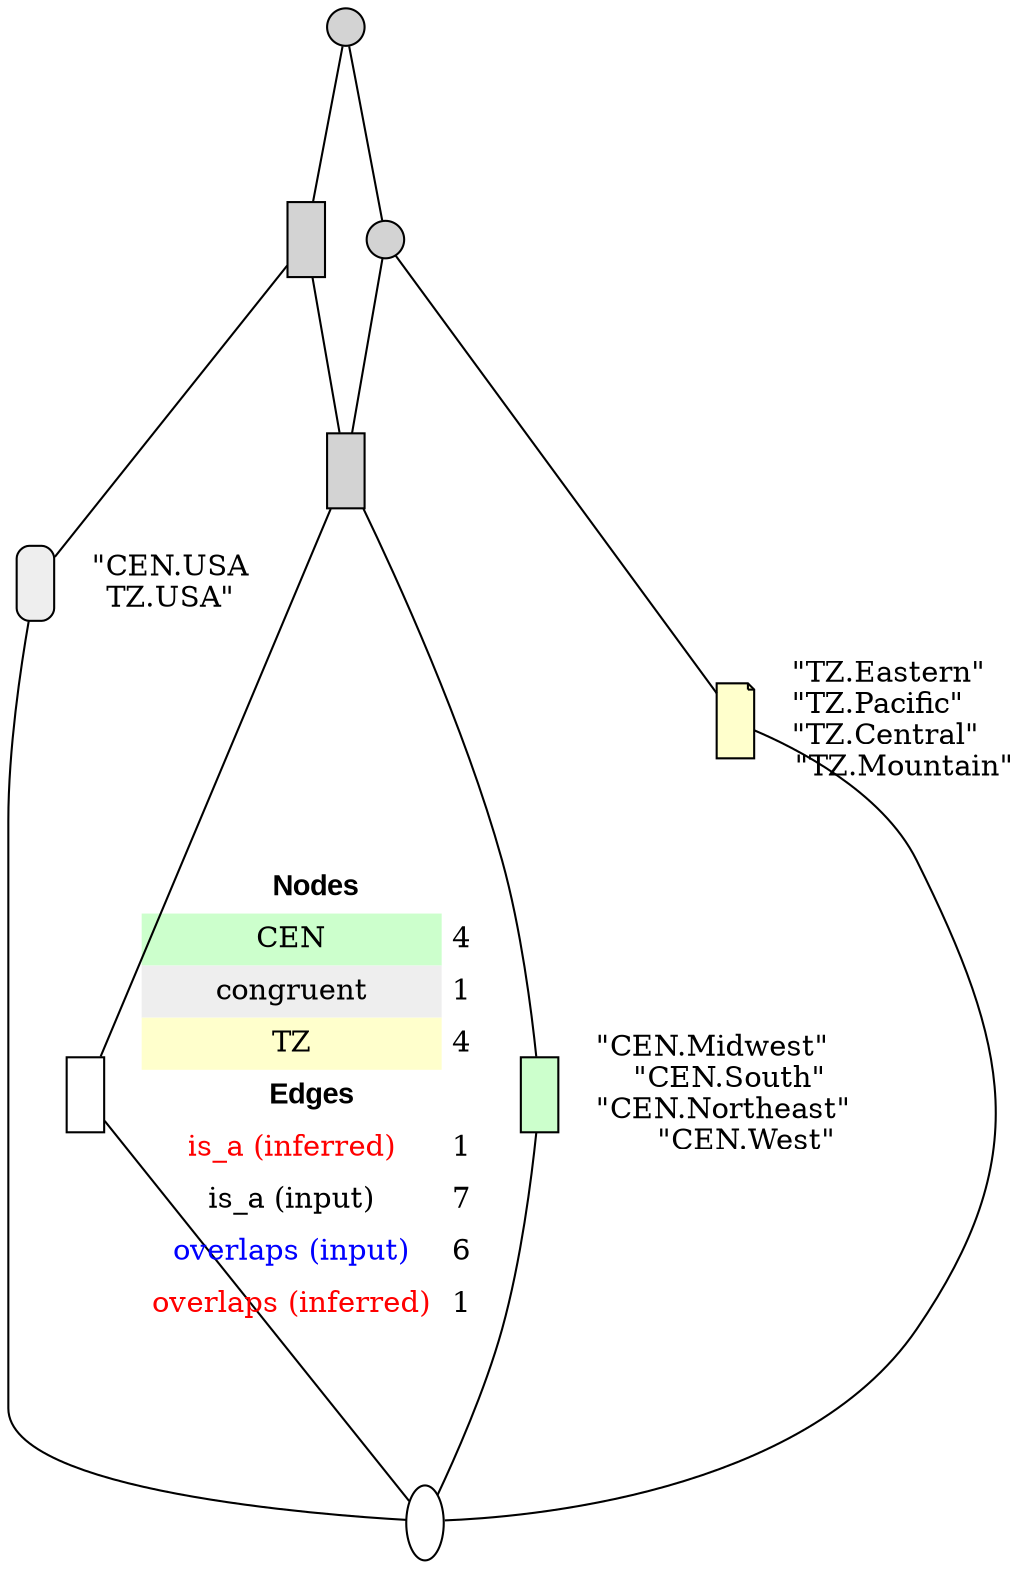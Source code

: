 // <Lattice object of 4 atoms 9 concepts 2 coatoms at 0x10e3b6668>
digraph Lattice {
	node [label="" shape=circle style=filled width=.25]
	edge [dir=none labeldistance=1.5 minlen=2]
	c0 [fillcolor="" fontname=helvetica margin=0 shape="" style=""]
	c1 [fillcolor="#EEEEEE" fontname=helvetica shape=box style="filled,rounded"]
	c1 -> c1 [label="\"CEN.USA\nTZ.USA\"" color=transparent labelangle=270]
	c1 -> c0
	c2 [fillcolor=white fontname=helvetica margin=0 shape=box style=filled]
	c2 -> c2 [label=< 
 <TABLE BORDER="0" CELLBORDER="1" CELLSPACING="0" CELLPADDING="4"> 
<TR> <TD COLSPAN="2"><font face="Arial Black"> Nodes</font></TD> </TR> 
<TR> 
 <TD bgcolor="#CCFFCC" fontname="helvetica">CEN</TD> 
 <TD>4</TD> 
 </TR> 
<TR> 
 <TD bgcolor="#EEEEEE" fontname="helvetica">congruent</TD> 
 <TD>1</TD> 
 </TR> 
<TR> 
 <TD bgcolor="#FFFFCC" fontname="helvetica">TZ</TD> 
 <TD>4</TD> 
 </TR> 
<TR> <TD COLSPAN="2"><font face = "Arial Black"> Edges </font></TD> </TR> 
<TR> 
 <TD><font color ="#FF0000">is_a (inferred)</font></TD><TD>1</TD>
</TR>
<TR> 
 <TD><font color ="#000000">is_a (input)</font></TD><TD>7</TD>
</TR>
<TR> 
 <TD><font color ="#0000FF">overlaps (input)</font></TD><TD>6</TD>
</TR>
<TR> 
 <TD><font color ="#FF0000">overlaps (inferred)</font></TD><TD>1</TD>
</TR>
</TABLE> 
 > color=transparent labelangle=270]
	c2 -> c0
	c3 [fillcolor="#CCFFCC" fontname=helvetica shape=box style=filled]
	c3 -> c3 [label="\"CEN.Midwest\"	
\"CEN.South\"	
\"CEN.Northeast\"	
\"CEN.West\"" color=transparent labelangle=270]
	c3 -> c0
	c4 [fillcolor="#FFFFCC" fontname=helvetica shape=note style=filled]
	c4 -> c4 [label="\"TZ.Eastern\"	
\"TZ.Pacific\"	
\"TZ.Central\"	
\"TZ.Mountain\"" color=transparent labelangle=270]
	c4 -> c0
	c5 [fontname=helvetica shape=box style=filled]
	c5 -> c2
	c5 -> c3
	c6 [fontname=helvetica shape=box]
	c6 -> c1
	c6 -> c5
	c7 [fontname=helvetica style=filled]
	c7 -> c4
	c7 -> c5
	c8 [fontname=helvetica]
	c8 -> c6
	c8 -> c7
}
